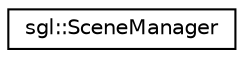 digraph "Graphical Class Hierarchy"
{
 // INTERACTIVE_SVG=YES
  edge [fontname="Helvetica",fontsize="10",labelfontname="Helvetica",labelfontsize="10"];
  node [fontname="Helvetica",fontsize="10",shape=record];
  rankdir="LR";
  Node1 [label="sgl::SceneManager",height=0.2,width=0.4,color="black", fillcolor="white", style="filled",URL="$de/dd2/classsgl_1_1SceneManager.html",tooltip="Scene manager, in charge of creating, handling and destroying scenes. "];
}
